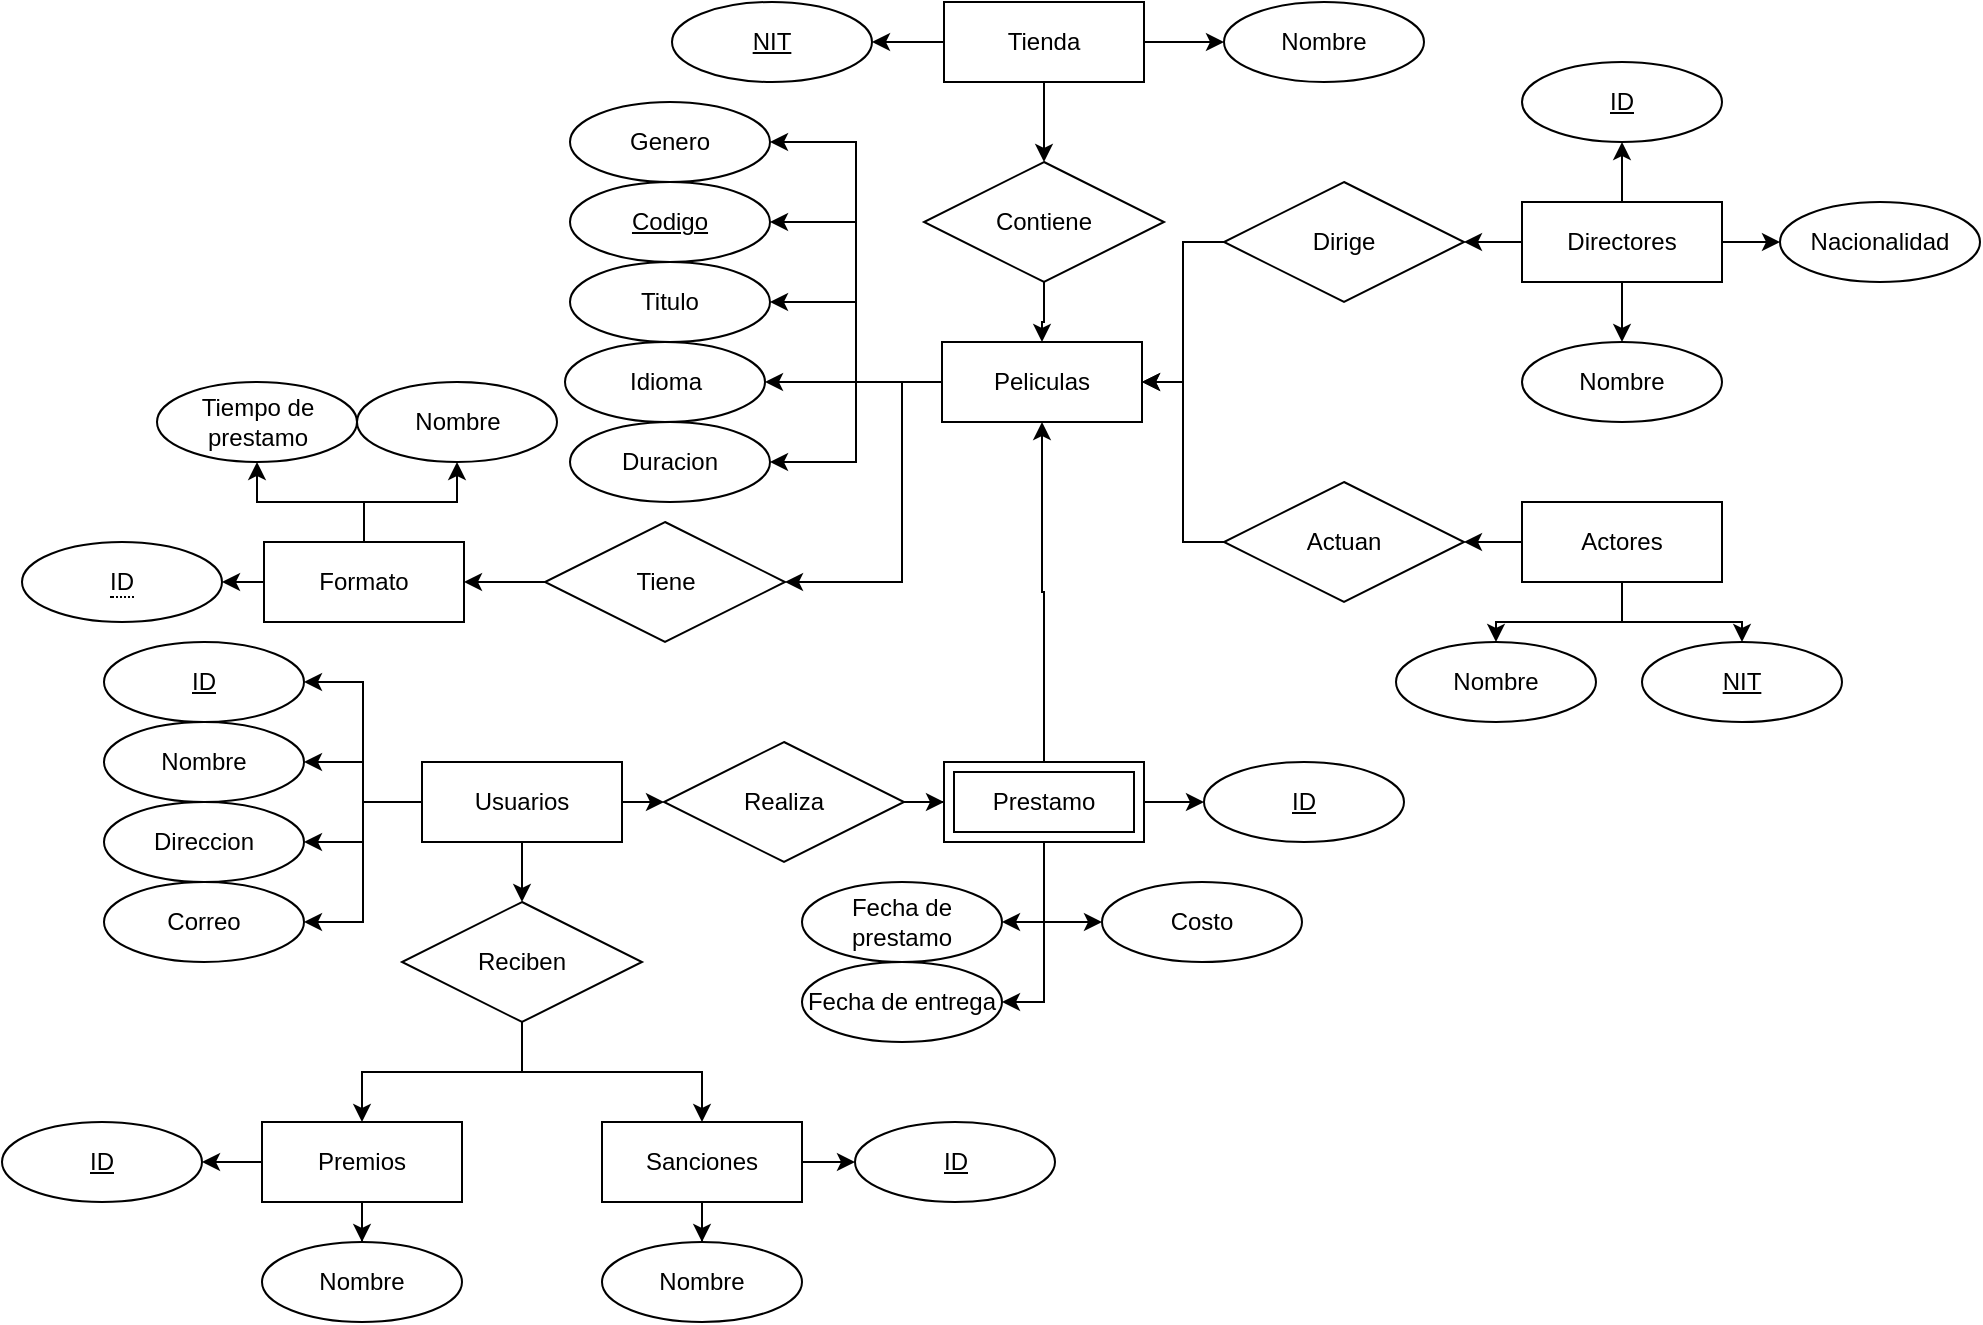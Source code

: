 <mxfile version="21.7.2" type="device">
  <diagram name="Página-1" id="FVufQOcQU-Bn6BT3GcNp">
    <mxGraphModel dx="2068" dy="860" grid="1" gridSize="10" guides="1" tooltips="1" connect="1" arrows="1" fold="1" page="1" pageScale="1" pageWidth="827" pageHeight="1169" math="0" shadow="0">
      <root>
        <mxCell id="0" />
        <mxCell id="1" parent="0" />
        <mxCell id="68BgN3hlOAyS0UJK8AbP-58" style="edgeStyle=orthogonalEdgeStyle;rounded=0;orthogonalLoop=1;jettySize=auto;html=1;entryX=1;entryY=0.5;entryDx=0;entryDy=0;" edge="1" parent="1" source="68BgN3hlOAyS0UJK8AbP-64" target="68BgN3hlOAyS0UJK8AbP-65">
          <mxGeometry relative="1" as="geometry" />
        </mxCell>
        <mxCell id="68BgN3hlOAyS0UJK8AbP-59" style="edgeStyle=orthogonalEdgeStyle;rounded=0;orthogonalLoop=1;jettySize=auto;html=1;entryX=1;entryY=0.5;entryDx=0;entryDy=0;" edge="1" parent="1" source="68BgN3hlOAyS0UJK8AbP-64" target="68BgN3hlOAyS0UJK8AbP-66">
          <mxGeometry relative="1" as="geometry" />
        </mxCell>
        <mxCell id="68BgN3hlOAyS0UJK8AbP-60" style="edgeStyle=orthogonalEdgeStyle;rounded=0;orthogonalLoop=1;jettySize=auto;html=1;entryX=1;entryY=0.5;entryDx=0;entryDy=0;" edge="1" parent="1" source="68BgN3hlOAyS0UJK8AbP-64" target="68BgN3hlOAyS0UJK8AbP-73">
          <mxGeometry relative="1" as="geometry">
            <mxPoint x="391" y="760" as="targetPoint" />
          </mxGeometry>
        </mxCell>
        <mxCell id="68BgN3hlOAyS0UJK8AbP-61" value="" style="edgeStyle=orthogonalEdgeStyle;rounded=0;orthogonalLoop=1;jettySize=auto;html=1;" edge="1" parent="1" source="68BgN3hlOAyS0UJK8AbP-64" target="68BgN3hlOAyS0UJK8AbP-100">
          <mxGeometry relative="1" as="geometry" />
        </mxCell>
        <mxCell id="68BgN3hlOAyS0UJK8AbP-62" style="edgeStyle=orthogonalEdgeStyle;rounded=0;orthogonalLoop=1;jettySize=auto;html=1;entryX=1;entryY=0.5;entryDx=0;entryDy=0;" edge="1" parent="1" source="68BgN3hlOAyS0UJK8AbP-64" target="68BgN3hlOAyS0UJK8AbP-122">
          <mxGeometry relative="1" as="geometry" />
        </mxCell>
        <mxCell id="68BgN3hlOAyS0UJK8AbP-63" value="" style="edgeStyle=orthogonalEdgeStyle;rounded=0;orthogonalLoop=1;jettySize=auto;html=1;" edge="1" parent="1" source="68BgN3hlOAyS0UJK8AbP-64" target="68BgN3hlOAyS0UJK8AbP-132">
          <mxGeometry relative="1" as="geometry" />
        </mxCell>
        <mxCell id="68BgN3hlOAyS0UJK8AbP-64" value="Usuarios" style="whiteSpace=wrap;html=1;align=center;" vertex="1" parent="1">
          <mxGeometry x="440" y="780" width="100" height="40" as="geometry" />
        </mxCell>
        <mxCell id="68BgN3hlOAyS0UJK8AbP-65" value="Nombre" style="ellipse;whiteSpace=wrap;html=1;align=center;" vertex="1" parent="1">
          <mxGeometry x="281" y="760" width="100" height="40" as="geometry" />
        </mxCell>
        <mxCell id="68BgN3hlOAyS0UJK8AbP-66" value="Direccion" style="ellipse;whiteSpace=wrap;html=1;align=center;" vertex="1" parent="1">
          <mxGeometry x="281" y="800" width="100" height="40" as="geometry" />
        </mxCell>
        <mxCell id="68BgN3hlOAyS0UJK8AbP-67" style="edgeStyle=orthogonalEdgeStyle;rounded=0;orthogonalLoop=1;jettySize=auto;html=1;entryX=0.5;entryY=0;entryDx=0;entryDy=0;" edge="1" parent="1" source="68BgN3hlOAyS0UJK8AbP-70" target="68BgN3hlOAyS0UJK8AbP-72">
          <mxGeometry relative="1" as="geometry" />
        </mxCell>
        <mxCell id="68BgN3hlOAyS0UJK8AbP-68" style="edgeStyle=orthogonalEdgeStyle;rounded=0;orthogonalLoop=1;jettySize=auto;html=1;entryX=0.5;entryY=0;entryDx=0;entryDy=0;" edge="1" parent="1" source="68BgN3hlOAyS0UJK8AbP-70" target="68BgN3hlOAyS0UJK8AbP-71">
          <mxGeometry relative="1" as="geometry" />
        </mxCell>
        <mxCell id="68BgN3hlOAyS0UJK8AbP-69" value="" style="edgeStyle=orthogonalEdgeStyle;rounded=0;orthogonalLoop=1;jettySize=auto;html=1;" edge="1" parent="1" source="68BgN3hlOAyS0UJK8AbP-70" target="68BgN3hlOAyS0UJK8AbP-119">
          <mxGeometry relative="1" as="geometry" />
        </mxCell>
        <mxCell id="68BgN3hlOAyS0UJK8AbP-70" value="Actores" style="whiteSpace=wrap;html=1;align=center;" vertex="1" parent="1">
          <mxGeometry x="990" y="650" width="100" height="40" as="geometry" />
        </mxCell>
        <mxCell id="68BgN3hlOAyS0UJK8AbP-71" value="Nombre&lt;br&gt;" style="ellipse;whiteSpace=wrap;html=1;align=center;" vertex="1" parent="1">
          <mxGeometry x="927" y="720" width="100" height="40" as="geometry" />
        </mxCell>
        <mxCell id="68BgN3hlOAyS0UJK8AbP-72" value="NIT" style="ellipse;whiteSpace=wrap;html=1;align=center;fontStyle=4;" vertex="1" parent="1">
          <mxGeometry x="1050" y="720" width="100" height="40" as="geometry" />
        </mxCell>
        <mxCell id="68BgN3hlOAyS0UJK8AbP-73" value="ID" style="ellipse;whiteSpace=wrap;html=1;align=center;fontStyle=4;" vertex="1" parent="1">
          <mxGeometry x="281" y="720" width="100" height="40" as="geometry" />
        </mxCell>
        <mxCell id="68BgN3hlOAyS0UJK8AbP-74" style="edgeStyle=orthogonalEdgeStyle;rounded=0;orthogonalLoop=1;jettySize=auto;html=1;entryX=1;entryY=0.5;entryDx=0;entryDy=0;" edge="1" parent="1" source="68BgN3hlOAyS0UJK8AbP-77" target="68BgN3hlOAyS0UJK8AbP-80">
          <mxGeometry relative="1" as="geometry" />
        </mxCell>
        <mxCell id="68BgN3hlOAyS0UJK8AbP-75" value="" style="edgeStyle=orthogonalEdgeStyle;rounded=0;orthogonalLoop=1;jettySize=auto;html=1;" edge="1" parent="1" source="68BgN3hlOAyS0UJK8AbP-77" target="68BgN3hlOAyS0UJK8AbP-81">
          <mxGeometry relative="1" as="geometry" />
        </mxCell>
        <mxCell id="68BgN3hlOAyS0UJK8AbP-76" value="" style="edgeStyle=orthogonalEdgeStyle;rounded=0;orthogonalLoop=1;jettySize=auto;html=1;" edge="1" parent="1" source="68BgN3hlOAyS0UJK8AbP-77" target="68BgN3hlOAyS0UJK8AbP-79">
          <mxGeometry relative="1" as="geometry" />
        </mxCell>
        <mxCell id="68BgN3hlOAyS0UJK8AbP-77" value="Tienda" style="whiteSpace=wrap;html=1;align=center;" vertex="1" parent="1">
          <mxGeometry x="701" y="400" width="100" height="40" as="geometry" />
        </mxCell>
        <mxCell id="68BgN3hlOAyS0UJK8AbP-78" value="" style="edgeStyle=orthogonalEdgeStyle;rounded=0;orthogonalLoop=1;jettySize=auto;html=1;" edge="1" parent="1" source="68BgN3hlOAyS0UJK8AbP-79" target="68BgN3hlOAyS0UJK8AbP-88">
          <mxGeometry relative="1" as="geometry" />
        </mxCell>
        <mxCell id="68BgN3hlOAyS0UJK8AbP-79" value="Contiene" style="shape=rhombus;perimeter=rhombusPerimeter;whiteSpace=wrap;html=1;align=center;" vertex="1" parent="1">
          <mxGeometry x="691" y="480" width="120" height="60" as="geometry" />
        </mxCell>
        <mxCell id="68BgN3hlOAyS0UJK8AbP-80" value="NIT" style="ellipse;whiteSpace=wrap;html=1;align=center;fontStyle=4;" vertex="1" parent="1">
          <mxGeometry x="565" y="400" width="100" height="40" as="geometry" />
        </mxCell>
        <mxCell id="68BgN3hlOAyS0UJK8AbP-81" value="Nombre" style="ellipse;whiteSpace=wrap;html=1;align=center;" vertex="1" parent="1">
          <mxGeometry x="841" y="400" width="100" height="40" as="geometry" />
        </mxCell>
        <mxCell id="68BgN3hlOAyS0UJK8AbP-82" style="edgeStyle=orthogonalEdgeStyle;rounded=0;orthogonalLoop=1;jettySize=auto;html=1;entryX=1;entryY=0.5;entryDx=0;entryDy=0;" edge="1" parent="1" source="68BgN3hlOAyS0UJK8AbP-88" target="68BgN3hlOAyS0UJK8AbP-97">
          <mxGeometry relative="1" as="geometry" />
        </mxCell>
        <mxCell id="68BgN3hlOAyS0UJK8AbP-83" style="edgeStyle=orthogonalEdgeStyle;rounded=0;orthogonalLoop=1;jettySize=auto;html=1;entryX=1;entryY=0.5;entryDx=0;entryDy=0;" edge="1" parent="1" source="68BgN3hlOAyS0UJK8AbP-88" target="68BgN3hlOAyS0UJK8AbP-98">
          <mxGeometry relative="1" as="geometry" />
        </mxCell>
        <mxCell id="68BgN3hlOAyS0UJK8AbP-84" style="edgeStyle=orthogonalEdgeStyle;rounded=0;orthogonalLoop=1;jettySize=auto;html=1;entryX=1;entryY=0.5;entryDx=0;entryDy=0;" edge="1" parent="1" source="68BgN3hlOAyS0UJK8AbP-88" target="68BgN3hlOAyS0UJK8AbP-96">
          <mxGeometry relative="1" as="geometry" />
        </mxCell>
        <mxCell id="68BgN3hlOAyS0UJK8AbP-85" style="edgeStyle=orthogonalEdgeStyle;rounded=0;orthogonalLoop=1;jettySize=auto;html=1;entryX=1;entryY=0.5;entryDx=0;entryDy=0;" edge="1" parent="1" source="68BgN3hlOAyS0UJK8AbP-88" target="68BgN3hlOAyS0UJK8AbP-108">
          <mxGeometry relative="1" as="geometry">
            <Array as="points">
              <mxPoint x="680" y="590" />
              <mxPoint x="680" y="690" />
            </Array>
          </mxGeometry>
        </mxCell>
        <mxCell id="68BgN3hlOAyS0UJK8AbP-86" style="edgeStyle=orthogonalEdgeStyle;rounded=0;orthogonalLoop=1;jettySize=auto;html=1;entryX=1;entryY=0.5;entryDx=0;entryDy=0;" edge="1" parent="1" source="68BgN3hlOAyS0UJK8AbP-88" target="68BgN3hlOAyS0UJK8AbP-123">
          <mxGeometry relative="1" as="geometry" />
        </mxCell>
        <mxCell id="68BgN3hlOAyS0UJK8AbP-87" style="edgeStyle=orthogonalEdgeStyle;rounded=0;orthogonalLoop=1;jettySize=auto;html=1;entryX=1;entryY=0.5;entryDx=0;entryDy=0;" edge="1" parent="1" source="68BgN3hlOAyS0UJK8AbP-88" target="68BgN3hlOAyS0UJK8AbP-124">
          <mxGeometry relative="1" as="geometry" />
        </mxCell>
        <mxCell id="68BgN3hlOAyS0UJK8AbP-88" value="Peliculas" style="whiteSpace=wrap;html=1;align=center;" vertex="1" parent="1">
          <mxGeometry x="700" y="570" width="100" height="40" as="geometry" />
        </mxCell>
        <mxCell id="68BgN3hlOAyS0UJK8AbP-89" value="" style="edgeStyle=orthogonalEdgeStyle;rounded=0;orthogonalLoop=1;jettySize=auto;html=1;" edge="1" parent="1" source="68BgN3hlOAyS0UJK8AbP-93" target="68BgN3hlOAyS0UJK8AbP-95">
          <mxGeometry relative="1" as="geometry" />
        </mxCell>
        <mxCell id="68BgN3hlOAyS0UJK8AbP-90" value="" style="edgeStyle=orthogonalEdgeStyle;rounded=0;orthogonalLoop=1;jettySize=auto;html=1;" edge="1" parent="1" source="68BgN3hlOAyS0UJK8AbP-93" target="68BgN3hlOAyS0UJK8AbP-117">
          <mxGeometry relative="1" as="geometry" />
        </mxCell>
        <mxCell id="68BgN3hlOAyS0UJK8AbP-91" value="" style="edgeStyle=orthogonalEdgeStyle;rounded=0;orthogonalLoop=1;jettySize=auto;html=1;" edge="1" parent="1" source="68BgN3hlOAyS0UJK8AbP-93" target="68BgN3hlOAyS0UJK8AbP-116">
          <mxGeometry relative="1" as="geometry" />
        </mxCell>
        <mxCell id="68BgN3hlOAyS0UJK8AbP-92" value="" style="edgeStyle=orthogonalEdgeStyle;rounded=0;orthogonalLoop=1;jettySize=auto;html=1;" edge="1" parent="1" source="68BgN3hlOAyS0UJK8AbP-93" target="68BgN3hlOAyS0UJK8AbP-125">
          <mxGeometry relative="1" as="geometry" />
        </mxCell>
        <mxCell id="68BgN3hlOAyS0UJK8AbP-93" value="Directores" style="whiteSpace=wrap;html=1;align=center;" vertex="1" parent="1">
          <mxGeometry x="990" y="500" width="100" height="40" as="geometry" />
        </mxCell>
        <mxCell id="68BgN3hlOAyS0UJK8AbP-94" style="edgeStyle=orthogonalEdgeStyle;rounded=0;orthogonalLoop=1;jettySize=auto;html=1;entryX=1;entryY=0.5;entryDx=0;entryDy=0;" edge="1" parent="1" source="68BgN3hlOAyS0UJK8AbP-95" target="68BgN3hlOAyS0UJK8AbP-88">
          <mxGeometry relative="1" as="geometry" />
        </mxCell>
        <mxCell id="68BgN3hlOAyS0UJK8AbP-95" value="Dirige" style="shape=rhombus;perimeter=rhombusPerimeter;whiteSpace=wrap;html=1;align=center;" vertex="1" parent="1">
          <mxGeometry x="841" y="490" width="120" height="60" as="geometry" />
        </mxCell>
        <mxCell id="68BgN3hlOAyS0UJK8AbP-96" value="Idioma" style="ellipse;whiteSpace=wrap;html=1;align=center;" vertex="1" parent="1">
          <mxGeometry x="511.5" y="570" width="100" height="40" as="geometry" />
        </mxCell>
        <mxCell id="68BgN3hlOAyS0UJK8AbP-97" value="Titulo" style="ellipse;whiteSpace=wrap;html=1;align=center;" vertex="1" parent="1">
          <mxGeometry x="514" y="530" width="100" height="40" as="geometry" />
        </mxCell>
        <mxCell id="68BgN3hlOAyS0UJK8AbP-98" value="Codigo" style="ellipse;whiteSpace=wrap;html=1;align=center;fontStyle=4;" vertex="1" parent="1">
          <mxGeometry x="514" y="490" width="100" height="40" as="geometry" />
        </mxCell>
        <mxCell id="68BgN3hlOAyS0UJK8AbP-99" value="" style="edgeStyle=orthogonalEdgeStyle;rounded=0;orthogonalLoop=1;jettySize=auto;html=1;entryX=0;entryY=0.5;entryDx=0;entryDy=0;" edge="1" parent="1" source="68BgN3hlOAyS0UJK8AbP-100" target="68BgN3hlOAyS0UJK8AbP-106">
          <mxGeometry relative="1" as="geometry">
            <mxPoint x="701" y="800" as="targetPoint" />
          </mxGeometry>
        </mxCell>
        <mxCell id="68BgN3hlOAyS0UJK8AbP-100" value="Realiza" style="shape=rhombus;perimeter=rhombusPerimeter;whiteSpace=wrap;html=1;align=center;" vertex="1" parent="1">
          <mxGeometry x="561" y="770" width="120" height="60" as="geometry" />
        </mxCell>
        <mxCell id="68BgN3hlOAyS0UJK8AbP-101" style="edgeStyle=orthogonalEdgeStyle;rounded=0;orthogonalLoop=1;jettySize=auto;html=1;entryX=0.5;entryY=1;entryDx=0;entryDy=0;" edge="1" parent="1" source="68BgN3hlOAyS0UJK8AbP-106" target="68BgN3hlOAyS0UJK8AbP-88">
          <mxGeometry relative="1" as="geometry" />
        </mxCell>
        <mxCell id="68BgN3hlOAyS0UJK8AbP-102" value="" style="edgeStyle=orthogonalEdgeStyle;rounded=0;orthogonalLoop=1;jettySize=auto;html=1;" edge="1" parent="1" source="68BgN3hlOAyS0UJK8AbP-106" target="68BgN3hlOAyS0UJK8AbP-120">
          <mxGeometry relative="1" as="geometry" />
        </mxCell>
        <mxCell id="68BgN3hlOAyS0UJK8AbP-103" style="edgeStyle=orthogonalEdgeStyle;rounded=0;orthogonalLoop=1;jettySize=auto;html=1;entryX=1;entryY=0.5;entryDx=0;entryDy=0;" edge="1" parent="1" source="68BgN3hlOAyS0UJK8AbP-106" target="68BgN3hlOAyS0UJK8AbP-121">
          <mxGeometry relative="1" as="geometry" />
        </mxCell>
        <mxCell id="68BgN3hlOAyS0UJK8AbP-104" style="edgeStyle=orthogonalEdgeStyle;rounded=0;orthogonalLoop=1;jettySize=auto;html=1;entryX=1;entryY=0.5;entryDx=0;entryDy=0;" edge="1" parent="1" source="68BgN3hlOAyS0UJK8AbP-106" target="68BgN3hlOAyS0UJK8AbP-126">
          <mxGeometry relative="1" as="geometry" />
        </mxCell>
        <mxCell id="68BgN3hlOAyS0UJK8AbP-105" style="edgeStyle=orthogonalEdgeStyle;rounded=0;orthogonalLoop=1;jettySize=auto;html=1;entryX=0;entryY=0.5;entryDx=0;entryDy=0;" edge="1" parent="1" source="68BgN3hlOAyS0UJK8AbP-106" target="68BgN3hlOAyS0UJK8AbP-140">
          <mxGeometry relative="1" as="geometry" />
        </mxCell>
        <mxCell id="68BgN3hlOAyS0UJK8AbP-106" value="Prestamo" style="shape=ext;margin=3;double=1;whiteSpace=wrap;html=1;align=center;" vertex="1" parent="1">
          <mxGeometry x="701" y="780" width="100" height="40" as="geometry" />
        </mxCell>
        <mxCell id="68BgN3hlOAyS0UJK8AbP-107" value="" style="edgeStyle=orthogonalEdgeStyle;rounded=0;orthogonalLoop=1;jettySize=auto;html=1;" edge="1" parent="1" source="68BgN3hlOAyS0UJK8AbP-108" target="68BgN3hlOAyS0UJK8AbP-112">
          <mxGeometry relative="1" as="geometry" />
        </mxCell>
        <mxCell id="68BgN3hlOAyS0UJK8AbP-108" value="Tiene" style="shape=rhombus;perimeter=rhombusPerimeter;whiteSpace=wrap;html=1;align=center;" vertex="1" parent="1">
          <mxGeometry x="501.5" y="660" width="120" height="60" as="geometry" />
        </mxCell>
        <mxCell id="68BgN3hlOAyS0UJK8AbP-109" value="" style="edgeStyle=orthogonalEdgeStyle;rounded=0;orthogonalLoop=1;jettySize=auto;html=1;" edge="1" parent="1" source="68BgN3hlOAyS0UJK8AbP-112" target="68BgN3hlOAyS0UJK8AbP-113">
          <mxGeometry relative="1" as="geometry" />
        </mxCell>
        <mxCell id="68BgN3hlOAyS0UJK8AbP-110" value="" style="edgeStyle=orthogonalEdgeStyle;rounded=0;orthogonalLoop=1;jettySize=auto;html=1;" edge="1" parent="1" source="68BgN3hlOAyS0UJK8AbP-112" target="68BgN3hlOAyS0UJK8AbP-114">
          <mxGeometry relative="1" as="geometry" />
        </mxCell>
        <mxCell id="68BgN3hlOAyS0UJK8AbP-111" style="edgeStyle=orthogonalEdgeStyle;rounded=0;orthogonalLoop=1;jettySize=auto;html=1;entryX=0.5;entryY=1;entryDx=0;entryDy=0;" edge="1" parent="1" source="68BgN3hlOAyS0UJK8AbP-112" target="68BgN3hlOAyS0UJK8AbP-115">
          <mxGeometry relative="1" as="geometry" />
        </mxCell>
        <mxCell id="68BgN3hlOAyS0UJK8AbP-112" value="Formato" style="whiteSpace=wrap;html=1;align=center;" vertex="1" parent="1">
          <mxGeometry x="361" y="670" width="100" height="40" as="geometry" />
        </mxCell>
        <mxCell id="68BgN3hlOAyS0UJK8AbP-113" value="&lt;span style=&quot;border-bottom: 1px dotted&quot;&gt;ID&lt;/span&gt;" style="ellipse;whiteSpace=wrap;html=1;align=center;" vertex="1" parent="1">
          <mxGeometry x="240" y="670" width="100" height="40" as="geometry" />
        </mxCell>
        <mxCell id="68BgN3hlOAyS0UJK8AbP-114" value="Nombre" style="ellipse;whiteSpace=wrap;html=1;align=center;" vertex="1" parent="1">
          <mxGeometry x="407.5" y="590" width="100" height="40" as="geometry" />
        </mxCell>
        <mxCell id="68BgN3hlOAyS0UJK8AbP-115" value="Tiempo de prestamo" style="ellipse;whiteSpace=wrap;html=1;align=center;" vertex="1" parent="1">
          <mxGeometry x="307.5" y="590" width="100" height="40" as="geometry" />
        </mxCell>
        <mxCell id="68BgN3hlOAyS0UJK8AbP-116" value="ID" style="ellipse;whiteSpace=wrap;html=1;align=center;fontStyle=4;" vertex="1" parent="1">
          <mxGeometry x="990" y="430" width="100" height="40" as="geometry" />
        </mxCell>
        <mxCell id="68BgN3hlOAyS0UJK8AbP-117" value="Nombre" style="ellipse;whiteSpace=wrap;html=1;align=center;" vertex="1" parent="1">
          <mxGeometry x="990" y="570" width="100" height="40" as="geometry" />
        </mxCell>
        <mxCell id="68BgN3hlOAyS0UJK8AbP-118" style="edgeStyle=orthogonalEdgeStyle;rounded=0;orthogonalLoop=1;jettySize=auto;html=1;entryX=1;entryY=0.5;entryDx=0;entryDy=0;" edge="1" parent="1" source="68BgN3hlOAyS0UJK8AbP-119" target="68BgN3hlOAyS0UJK8AbP-88">
          <mxGeometry relative="1" as="geometry" />
        </mxCell>
        <mxCell id="68BgN3hlOAyS0UJK8AbP-119" value="Actuan" style="shape=rhombus;perimeter=rhombusPerimeter;whiteSpace=wrap;html=1;align=center;" vertex="1" parent="1">
          <mxGeometry x="841" y="640" width="120" height="60" as="geometry" />
        </mxCell>
        <mxCell id="68BgN3hlOAyS0UJK8AbP-120" value="ID" style="ellipse;whiteSpace=wrap;html=1;align=center;fontStyle=4;" vertex="1" parent="1">
          <mxGeometry x="831" y="780" width="100" height="40" as="geometry" />
        </mxCell>
        <mxCell id="68BgN3hlOAyS0UJK8AbP-121" value="Fecha de prestamo" style="ellipse;whiteSpace=wrap;html=1;align=center;" vertex="1" parent="1">
          <mxGeometry x="630" y="840" width="100" height="40" as="geometry" />
        </mxCell>
        <mxCell id="68BgN3hlOAyS0UJK8AbP-122" value="Correo" style="ellipse;whiteSpace=wrap;html=1;align=center;" vertex="1" parent="1">
          <mxGeometry x="281" y="840" width="100" height="40" as="geometry" />
        </mxCell>
        <mxCell id="68BgN3hlOAyS0UJK8AbP-123" value="Duracion" style="ellipse;whiteSpace=wrap;html=1;align=center;" vertex="1" parent="1">
          <mxGeometry x="514" y="610" width="100" height="40" as="geometry" />
        </mxCell>
        <mxCell id="68BgN3hlOAyS0UJK8AbP-124" value="Genero" style="ellipse;whiteSpace=wrap;html=1;align=center;" vertex="1" parent="1">
          <mxGeometry x="514" y="450" width="100" height="40" as="geometry" />
        </mxCell>
        <mxCell id="68BgN3hlOAyS0UJK8AbP-125" value="Nacionalidad" style="ellipse;whiteSpace=wrap;html=1;align=center;" vertex="1" parent="1">
          <mxGeometry x="1119" y="500" width="100" height="40" as="geometry" />
        </mxCell>
        <mxCell id="68BgN3hlOAyS0UJK8AbP-126" value="Fecha de entrega" style="ellipse;whiteSpace=wrap;html=1;align=center;" vertex="1" parent="1">
          <mxGeometry x="630" y="880" width="100" height="40" as="geometry" />
        </mxCell>
        <mxCell id="68BgN3hlOAyS0UJK8AbP-127" value="" style="edgeStyle=orthogonalEdgeStyle;rounded=0;orthogonalLoop=1;jettySize=auto;html=1;" edge="1" parent="1" source="68BgN3hlOAyS0UJK8AbP-129" target="68BgN3hlOAyS0UJK8AbP-139">
          <mxGeometry relative="1" as="geometry" />
        </mxCell>
        <mxCell id="68BgN3hlOAyS0UJK8AbP-128" value="" style="edgeStyle=orthogonalEdgeStyle;rounded=0;orthogonalLoop=1;jettySize=auto;html=1;" edge="1" parent="1" source="68BgN3hlOAyS0UJK8AbP-129" target="68BgN3hlOAyS0UJK8AbP-136">
          <mxGeometry relative="1" as="geometry" />
        </mxCell>
        <mxCell id="68BgN3hlOAyS0UJK8AbP-129" value="Premios" style="whiteSpace=wrap;html=1;align=center;" vertex="1" parent="1">
          <mxGeometry x="360" y="960" width="100" height="40" as="geometry" />
        </mxCell>
        <mxCell id="68BgN3hlOAyS0UJK8AbP-130" style="edgeStyle=orthogonalEdgeStyle;rounded=0;orthogonalLoop=1;jettySize=auto;html=1;entryX=0.5;entryY=0;entryDx=0;entryDy=0;" edge="1" parent="1" source="68BgN3hlOAyS0UJK8AbP-132" target="68BgN3hlOAyS0UJK8AbP-129">
          <mxGeometry relative="1" as="geometry" />
        </mxCell>
        <mxCell id="68BgN3hlOAyS0UJK8AbP-131" style="edgeStyle=orthogonalEdgeStyle;rounded=0;orthogonalLoop=1;jettySize=auto;html=1;entryX=0.5;entryY=0;entryDx=0;entryDy=0;" edge="1" parent="1" source="68BgN3hlOAyS0UJK8AbP-132" target="68BgN3hlOAyS0UJK8AbP-135">
          <mxGeometry relative="1" as="geometry" />
        </mxCell>
        <mxCell id="68BgN3hlOAyS0UJK8AbP-132" value="Reciben" style="shape=rhombus;perimeter=rhombusPerimeter;whiteSpace=wrap;html=1;align=center;" vertex="1" parent="1">
          <mxGeometry x="430" y="850" width="120" height="60" as="geometry" />
        </mxCell>
        <mxCell id="68BgN3hlOAyS0UJK8AbP-133" value="" style="edgeStyle=orthogonalEdgeStyle;rounded=0;orthogonalLoop=1;jettySize=auto;html=1;" edge="1" parent="1" source="68BgN3hlOAyS0UJK8AbP-135" target="68BgN3hlOAyS0UJK8AbP-138">
          <mxGeometry relative="1" as="geometry" />
        </mxCell>
        <mxCell id="68BgN3hlOAyS0UJK8AbP-134" value="" style="edgeStyle=orthogonalEdgeStyle;rounded=0;orthogonalLoop=1;jettySize=auto;html=1;" edge="1" parent="1" source="68BgN3hlOAyS0UJK8AbP-135" target="68BgN3hlOAyS0UJK8AbP-137">
          <mxGeometry relative="1" as="geometry" />
        </mxCell>
        <mxCell id="68BgN3hlOAyS0UJK8AbP-135" value="Sanciones" style="whiteSpace=wrap;html=1;align=center;" vertex="1" parent="1">
          <mxGeometry x="530" y="960" width="100" height="40" as="geometry" />
        </mxCell>
        <mxCell id="68BgN3hlOAyS0UJK8AbP-136" value="Nombre" style="ellipse;whiteSpace=wrap;html=1;align=center;" vertex="1" parent="1">
          <mxGeometry x="360" y="1020" width="100" height="40" as="geometry" />
        </mxCell>
        <mxCell id="68BgN3hlOAyS0UJK8AbP-137" value="Nombre" style="ellipse;whiteSpace=wrap;html=1;align=center;" vertex="1" parent="1">
          <mxGeometry x="530" y="1020" width="100" height="40" as="geometry" />
        </mxCell>
        <mxCell id="68BgN3hlOAyS0UJK8AbP-138" value="ID" style="ellipse;whiteSpace=wrap;html=1;align=center;fontStyle=4;" vertex="1" parent="1">
          <mxGeometry x="656.5" y="960" width="100" height="40" as="geometry" />
        </mxCell>
        <mxCell id="68BgN3hlOAyS0UJK8AbP-139" value="ID" style="ellipse;whiteSpace=wrap;html=1;align=center;fontStyle=4;" vertex="1" parent="1">
          <mxGeometry x="230" y="960" width="100" height="40" as="geometry" />
        </mxCell>
        <mxCell id="68BgN3hlOAyS0UJK8AbP-140" value="Costo" style="ellipse;whiteSpace=wrap;html=1;align=center;" vertex="1" parent="1">
          <mxGeometry x="780" y="840" width="100" height="40" as="geometry" />
        </mxCell>
      </root>
    </mxGraphModel>
  </diagram>
</mxfile>
